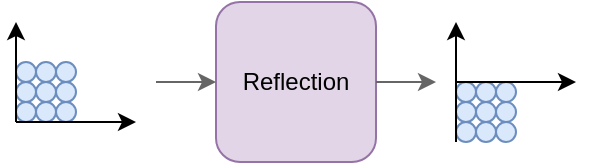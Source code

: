 <mxfile version="22.1.15" type="device">
  <diagram name="Seite-1" id="wkAAZkA4Ww9jcbIoOe1i">
    <mxGraphModel dx="352" dy="198" grid="1" gridSize="10" guides="1" tooltips="1" connect="1" arrows="1" fold="1" page="1" pageScale="1" pageWidth="827" pageHeight="1169" math="0" shadow="0">
      <root>
        <mxCell id="0" />
        <mxCell id="1" parent="0" />
        <mxCell id="8VSPB7BsXGmXy0ltl116-1" value="Reflection" style="rounded=1;whiteSpace=wrap;html=1;fillColor=#e1d5e7;strokeColor=#9673a6;" vertex="1" parent="1">
          <mxGeometry x="280" y="120" width="80" height="80" as="geometry" />
        </mxCell>
        <mxCell id="8VSPB7BsXGmXy0ltl116-2" value="" style="ellipse;whiteSpace=wrap;html=1;fillColor=#dae8fc;strokeColor=#6c8ebf;" vertex="1" parent="1">
          <mxGeometry x="180" y="150" width="10" height="10" as="geometry" />
        </mxCell>
        <mxCell id="8VSPB7BsXGmXy0ltl116-3" value="" style="ellipse;whiteSpace=wrap;html=1;fillColor=#dae8fc;strokeColor=#6c8ebf;" vertex="1" parent="1">
          <mxGeometry x="190" y="150" width="10" height="10" as="geometry" />
        </mxCell>
        <mxCell id="8VSPB7BsXGmXy0ltl116-4" value="" style="ellipse;whiteSpace=wrap;html=1;fillColor=#dae8fc;strokeColor=#6c8ebf;" vertex="1" parent="1">
          <mxGeometry x="200" y="150" width="10" height="10" as="geometry" />
        </mxCell>
        <mxCell id="8VSPB7BsXGmXy0ltl116-5" value="" style="ellipse;whiteSpace=wrap;html=1;fillColor=#dae8fc;strokeColor=#6c8ebf;" vertex="1" parent="1">
          <mxGeometry x="180" y="160" width="10" height="10" as="geometry" />
        </mxCell>
        <mxCell id="8VSPB7BsXGmXy0ltl116-6" value="" style="ellipse;whiteSpace=wrap;html=1;fillColor=#dae8fc;strokeColor=#6c8ebf;" vertex="1" parent="1">
          <mxGeometry x="190" y="160" width="10" height="10" as="geometry" />
        </mxCell>
        <mxCell id="8VSPB7BsXGmXy0ltl116-7" value="" style="ellipse;whiteSpace=wrap;html=1;fillColor=#dae8fc;strokeColor=#6c8ebf;" vertex="1" parent="1">
          <mxGeometry x="200" y="160" width="10" height="10" as="geometry" />
        </mxCell>
        <mxCell id="8VSPB7BsXGmXy0ltl116-8" value="" style="ellipse;whiteSpace=wrap;html=1;fillColor=#dae8fc;strokeColor=#6c8ebf;" vertex="1" parent="1">
          <mxGeometry x="180" y="170" width="10" height="10" as="geometry" />
        </mxCell>
        <mxCell id="8VSPB7BsXGmXy0ltl116-9" value="" style="ellipse;whiteSpace=wrap;html=1;fillColor=#dae8fc;strokeColor=#6c8ebf;" vertex="1" parent="1">
          <mxGeometry x="190" y="170" width="10" height="10" as="geometry" />
        </mxCell>
        <mxCell id="8VSPB7BsXGmXy0ltl116-10" value="" style="ellipse;whiteSpace=wrap;html=1;fillColor=#dae8fc;strokeColor=#6c8ebf;" vertex="1" parent="1">
          <mxGeometry x="200" y="170" width="10" height="10" as="geometry" />
        </mxCell>
        <mxCell id="8VSPB7BsXGmXy0ltl116-11" value="" style="endArrow=classic;html=1;rounded=0;" edge="1" parent="1">
          <mxGeometry width="50" height="50" relative="1" as="geometry">
            <mxPoint x="180" y="180" as="sourcePoint" />
            <mxPoint x="180" y="130" as="targetPoint" />
          </mxGeometry>
        </mxCell>
        <mxCell id="8VSPB7BsXGmXy0ltl116-12" value="" style="endArrow=classic;html=1;rounded=0;" edge="1" parent="1">
          <mxGeometry width="50" height="50" relative="1" as="geometry">
            <mxPoint x="180" y="180" as="sourcePoint" />
            <mxPoint x="240" y="180" as="targetPoint" />
          </mxGeometry>
        </mxCell>
        <mxCell id="8VSPB7BsXGmXy0ltl116-13" value="" style="ellipse;whiteSpace=wrap;html=1;fillColor=#dae8fc;strokeColor=#6c8ebf;" vertex="1" parent="1">
          <mxGeometry x="400" y="160" width="10" height="10" as="geometry" />
        </mxCell>
        <mxCell id="8VSPB7BsXGmXy0ltl116-14" value="" style="ellipse;whiteSpace=wrap;html=1;fillColor=#dae8fc;strokeColor=#6c8ebf;" vertex="1" parent="1">
          <mxGeometry x="410" y="160" width="10" height="10" as="geometry" />
        </mxCell>
        <mxCell id="8VSPB7BsXGmXy0ltl116-15" value="" style="ellipse;whiteSpace=wrap;html=1;fillColor=#dae8fc;strokeColor=#6c8ebf;" vertex="1" parent="1">
          <mxGeometry x="420" y="160" width="10" height="10" as="geometry" />
        </mxCell>
        <mxCell id="8VSPB7BsXGmXy0ltl116-16" value="" style="ellipse;whiteSpace=wrap;html=1;fillColor=#dae8fc;strokeColor=#6c8ebf;" vertex="1" parent="1">
          <mxGeometry x="400" y="170" width="10" height="10" as="geometry" />
        </mxCell>
        <mxCell id="8VSPB7BsXGmXy0ltl116-17" value="" style="ellipse;whiteSpace=wrap;html=1;fillColor=#dae8fc;strokeColor=#6c8ebf;" vertex="1" parent="1">
          <mxGeometry x="410" y="170" width="10" height="10" as="geometry" />
        </mxCell>
        <mxCell id="8VSPB7BsXGmXy0ltl116-18" value="" style="ellipse;whiteSpace=wrap;html=1;fillColor=#dae8fc;strokeColor=#6c8ebf;" vertex="1" parent="1">
          <mxGeometry x="420" y="170" width="10" height="10" as="geometry" />
        </mxCell>
        <mxCell id="8VSPB7BsXGmXy0ltl116-19" value="" style="ellipse;whiteSpace=wrap;html=1;fillColor=#dae8fc;strokeColor=#6c8ebf;" vertex="1" parent="1">
          <mxGeometry x="400" y="180" width="10" height="10" as="geometry" />
        </mxCell>
        <mxCell id="8VSPB7BsXGmXy0ltl116-20" value="" style="ellipse;whiteSpace=wrap;html=1;fillColor=#dae8fc;strokeColor=#6c8ebf;" vertex="1" parent="1">
          <mxGeometry x="410" y="180" width="10" height="10" as="geometry" />
        </mxCell>
        <mxCell id="8VSPB7BsXGmXy0ltl116-21" value="" style="ellipse;whiteSpace=wrap;html=1;fillColor=#dae8fc;strokeColor=#6c8ebf;" vertex="1" parent="1">
          <mxGeometry x="420" y="180" width="10" height="10" as="geometry" />
        </mxCell>
        <mxCell id="8VSPB7BsXGmXy0ltl116-22" value="" style="endArrow=classic;html=1;rounded=0;" edge="1" parent="1">
          <mxGeometry width="50" height="50" relative="1" as="geometry">
            <mxPoint x="400" y="190" as="sourcePoint" />
            <mxPoint x="400" y="130" as="targetPoint" />
          </mxGeometry>
        </mxCell>
        <mxCell id="8VSPB7BsXGmXy0ltl116-24" value="" style="endArrow=classic;html=1;rounded=0;" edge="1" parent="1">
          <mxGeometry width="50" height="50" relative="1" as="geometry">
            <mxPoint x="400" y="160" as="sourcePoint" />
            <mxPoint x="460" y="160" as="targetPoint" />
          </mxGeometry>
        </mxCell>
        <mxCell id="8VSPB7BsXGmXy0ltl116-25" value="" style="endArrow=classic;html=1;rounded=0;entryX=0;entryY=0.5;entryDx=0;entryDy=0;strokeColor=#666666;" edge="1" parent="1" target="8VSPB7BsXGmXy0ltl116-1">
          <mxGeometry width="50" height="50" relative="1" as="geometry">
            <mxPoint x="250" y="160" as="sourcePoint" />
            <mxPoint x="350" y="170" as="targetPoint" />
          </mxGeometry>
        </mxCell>
        <mxCell id="8VSPB7BsXGmXy0ltl116-27" value="" style="endArrow=classic;html=1;rounded=0;entryX=0;entryY=0.5;entryDx=0;entryDy=0;strokeColor=#666666;" edge="1" parent="1">
          <mxGeometry width="50" height="50" relative="1" as="geometry">
            <mxPoint x="360" y="160" as="sourcePoint" />
            <mxPoint x="390" y="160" as="targetPoint" />
          </mxGeometry>
        </mxCell>
      </root>
    </mxGraphModel>
  </diagram>
</mxfile>

